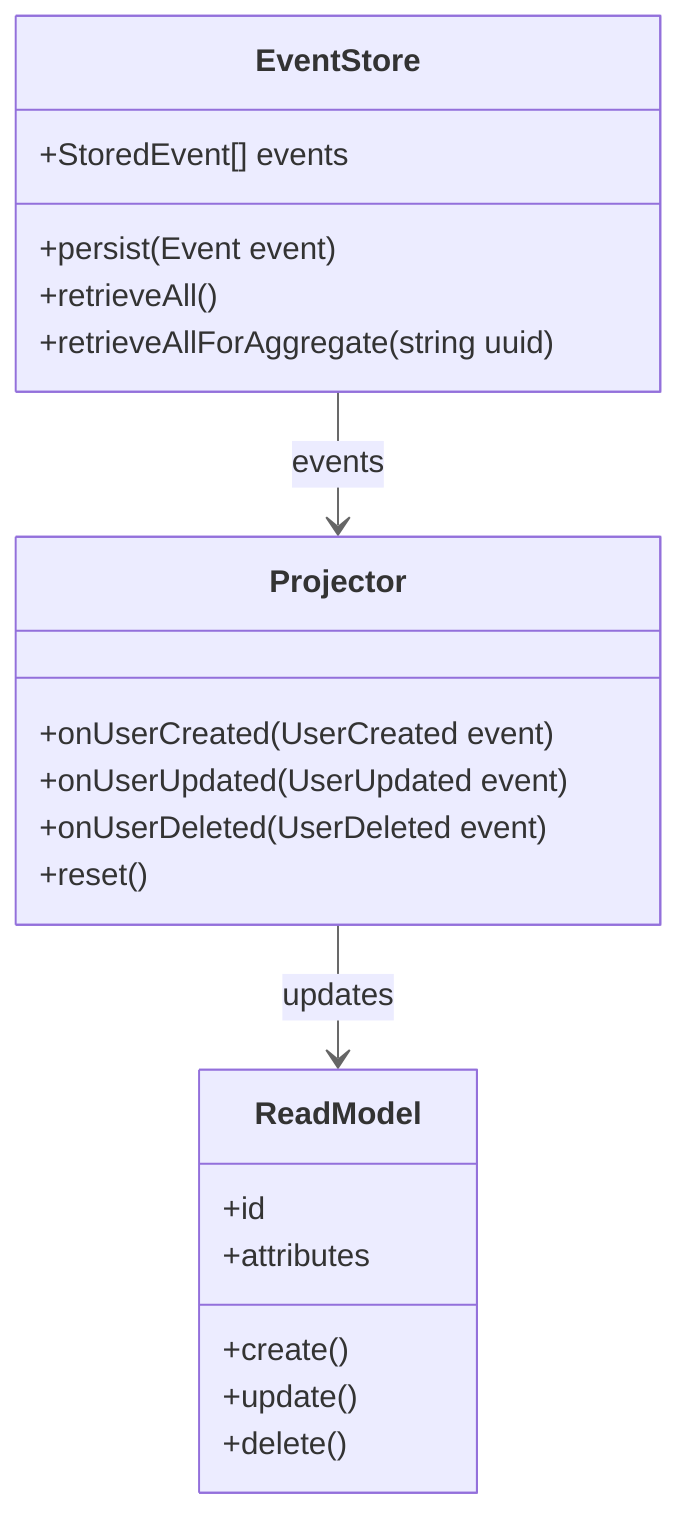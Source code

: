 %%{init: {'theme': 'default', 'themeVariables': { 'primaryColor': '#f5f5f5', 'primaryTextColor': '#333333', 'primaryBorderColor': '#cccccc', 'lineColor': '#666666', 'secondaryColor': '#f0f0f0', 'tertiaryColor': '#ffffff' }}}%%
classDiagram
    class EventStore {
        +StoredEvent[] events
        +persist(Event event)
        +retrieveAll()
        +retrieveAllForAggregate(string uuid)
    }
    
    class Projector {
        +onUserCreated(UserCreated event)
        +onUserUpdated(UserUpdated event)
        +onUserDeleted(UserDeleted event)
        +reset()
    }
    
    class ReadModel {
        +id
        +attributes
        +create()
        +update()
        +delete()
    }
    
    EventStore --> Projector: events
    Projector --> ReadModel: updates